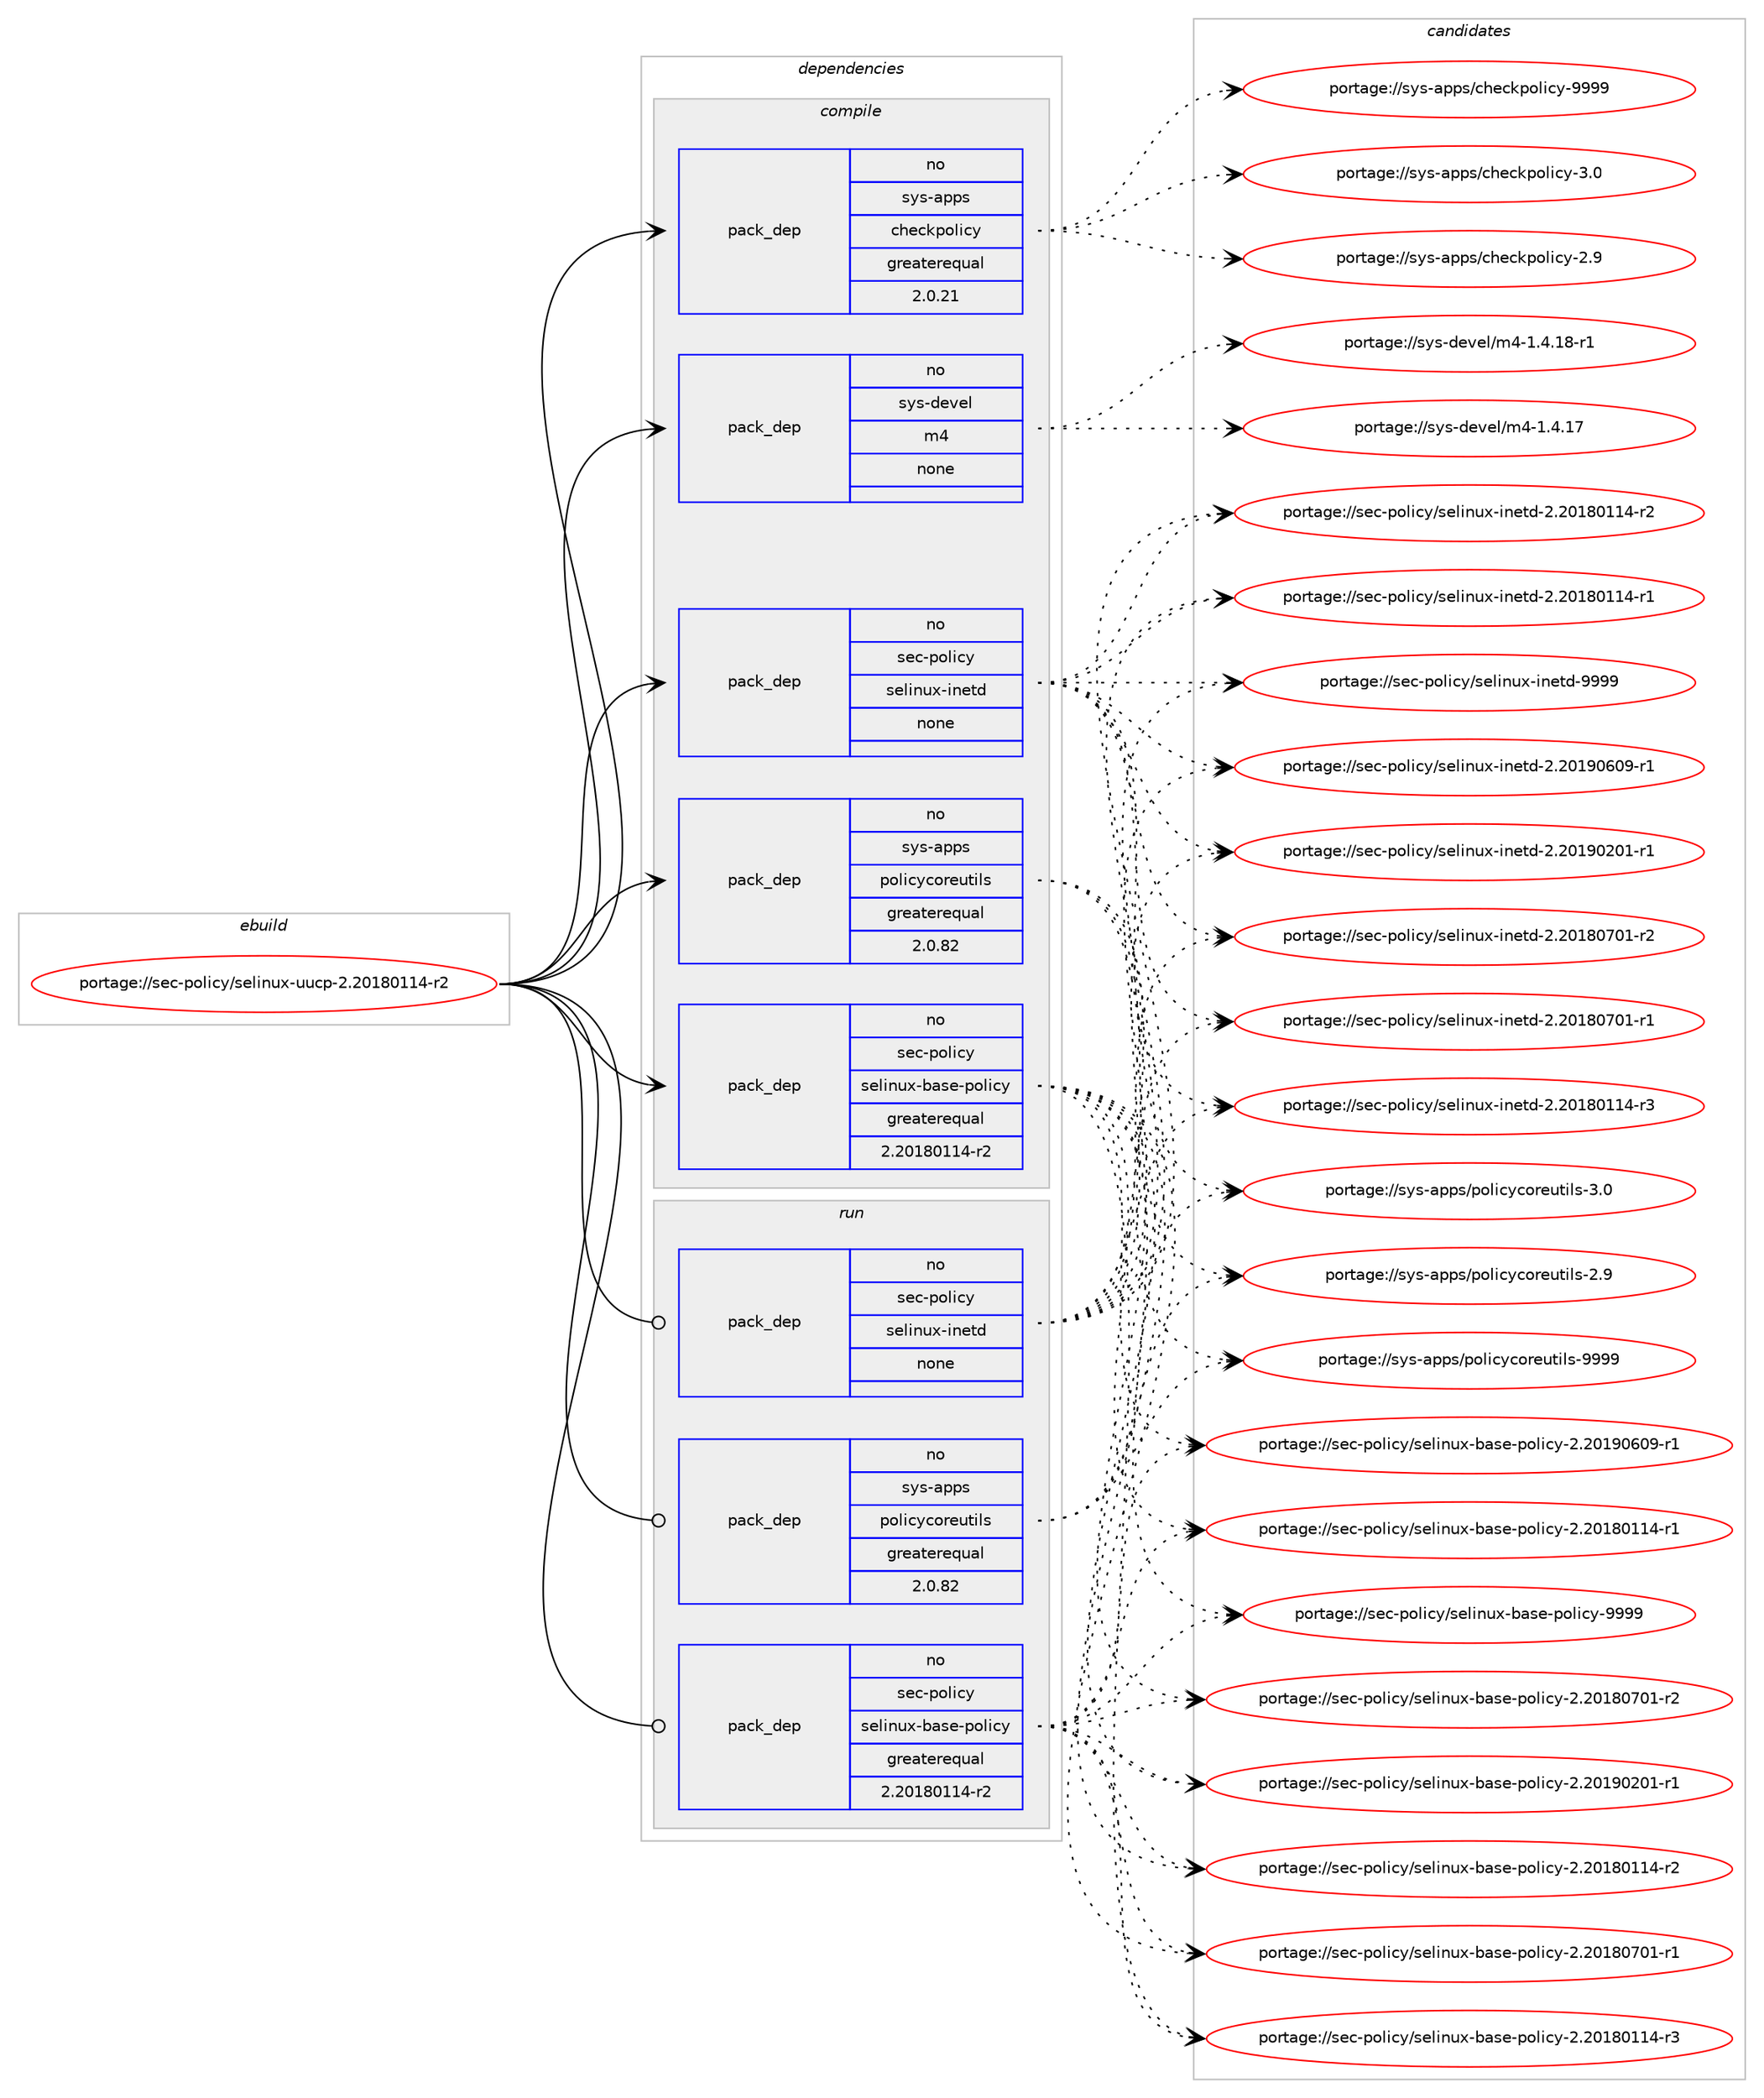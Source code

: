 digraph prolog {

# *************
# Graph options
# *************

newrank=true;
concentrate=true;
compound=true;
graph [rankdir=LR,fontname=Helvetica,fontsize=10,ranksep=1.5];#, ranksep=2.5, nodesep=0.2];
edge  [arrowhead=vee];
node  [fontname=Helvetica,fontsize=10];

# **********
# The ebuild
# **********

subgraph cluster_leftcol {
color=gray;
rank=same;
label=<<i>ebuild</i>>;
id [label="portage://sec-policy/selinux-uucp-2.20180114-r2", color=red, width=4, href="../sec-policy/selinux-uucp-2.20180114-r2.svg"];
}

# ****************
# The dependencies
# ****************

subgraph cluster_midcol {
color=gray;
label=<<i>dependencies</i>>;
subgraph cluster_compile {
fillcolor="#eeeeee";
style=filled;
label=<<i>compile</i>>;
subgraph pack51492 {
dependency67501 [label=<<TABLE BORDER="0" CELLBORDER="1" CELLSPACING="0" CELLPADDING="4" WIDTH="220"><TR><TD ROWSPAN="6" CELLPADDING="30">pack_dep</TD></TR><TR><TD WIDTH="110">no</TD></TR><TR><TD>sec-policy</TD></TR><TR><TD>selinux-base-policy</TD></TR><TR><TD>greaterequal</TD></TR><TR><TD>2.20180114-r2</TD></TR></TABLE>>, shape=none, color=blue];
}
id:e -> dependency67501:w [weight=20,style="solid",arrowhead="vee"];
subgraph pack51493 {
dependency67502 [label=<<TABLE BORDER="0" CELLBORDER="1" CELLSPACING="0" CELLPADDING="4" WIDTH="220"><TR><TD ROWSPAN="6" CELLPADDING="30">pack_dep</TD></TR><TR><TD WIDTH="110">no</TD></TR><TR><TD>sec-policy</TD></TR><TR><TD>selinux-inetd</TD></TR><TR><TD>none</TD></TR><TR><TD></TD></TR></TABLE>>, shape=none, color=blue];
}
id:e -> dependency67502:w [weight=20,style="solid",arrowhead="vee"];
subgraph pack51494 {
dependency67503 [label=<<TABLE BORDER="0" CELLBORDER="1" CELLSPACING="0" CELLPADDING="4" WIDTH="220"><TR><TD ROWSPAN="6" CELLPADDING="30">pack_dep</TD></TR><TR><TD WIDTH="110">no</TD></TR><TR><TD>sys-apps</TD></TR><TR><TD>checkpolicy</TD></TR><TR><TD>greaterequal</TD></TR><TR><TD>2.0.21</TD></TR></TABLE>>, shape=none, color=blue];
}
id:e -> dependency67503:w [weight=20,style="solid",arrowhead="vee"];
subgraph pack51495 {
dependency67504 [label=<<TABLE BORDER="0" CELLBORDER="1" CELLSPACING="0" CELLPADDING="4" WIDTH="220"><TR><TD ROWSPAN="6" CELLPADDING="30">pack_dep</TD></TR><TR><TD WIDTH="110">no</TD></TR><TR><TD>sys-apps</TD></TR><TR><TD>policycoreutils</TD></TR><TR><TD>greaterequal</TD></TR><TR><TD>2.0.82</TD></TR></TABLE>>, shape=none, color=blue];
}
id:e -> dependency67504:w [weight=20,style="solid",arrowhead="vee"];
subgraph pack51496 {
dependency67505 [label=<<TABLE BORDER="0" CELLBORDER="1" CELLSPACING="0" CELLPADDING="4" WIDTH="220"><TR><TD ROWSPAN="6" CELLPADDING="30">pack_dep</TD></TR><TR><TD WIDTH="110">no</TD></TR><TR><TD>sys-devel</TD></TR><TR><TD>m4</TD></TR><TR><TD>none</TD></TR><TR><TD></TD></TR></TABLE>>, shape=none, color=blue];
}
id:e -> dependency67505:w [weight=20,style="solid",arrowhead="vee"];
}
subgraph cluster_compileandrun {
fillcolor="#eeeeee";
style=filled;
label=<<i>compile and run</i>>;
}
subgraph cluster_run {
fillcolor="#eeeeee";
style=filled;
label=<<i>run</i>>;
subgraph pack51497 {
dependency67506 [label=<<TABLE BORDER="0" CELLBORDER="1" CELLSPACING="0" CELLPADDING="4" WIDTH="220"><TR><TD ROWSPAN="6" CELLPADDING="30">pack_dep</TD></TR><TR><TD WIDTH="110">no</TD></TR><TR><TD>sec-policy</TD></TR><TR><TD>selinux-base-policy</TD></TR><TR><TD>greaterequal</TD></TR><TR><TD>2.20180114-r2</TD></TR></TABLE>>, shape=none, color=blue];
}
id:e -> dependency67506:w [weight=20,style="solid",arrowhead="odot"];
subgraph pack51498 {
dependency67507 [label=<<TABLE BORDER="0" CELLBORDER="1" CELLSPACING="0" CELLPADDING="4" WIDTH="220"><TR><TD ROWSPAN="6" CELLPADDING="30">pack_dep</TD></TR><TR><TD WIDTH="110">no</TD></TR><TR><TD>sec-policy</TD></TR><TR><TD>selinux-inetd</TD></TR><TR><TD>none</TD></TR><TR><TD></TD></TR></TABLE>>, shape=none, color=blue];
}
id:e -> dependency67507:w [weight=20,style="solid",arrowhead="odot"];
subgraph pack51499 {
dependency67508 [label=<<TABLE BORDER="0" CELLBORDER="1" CELLSPACING="0" CELLPADDING="4" WIDTH="220"><TR><TD ROWSPAN="6" CELLPADDING="30">pack_dep</TD></TR><TR><TD WIDTH="110">no</TD></TR><TR><TD>sys-apps</TD></TR><TR><TD>policycoreutils</TD></TR><TR><TD>greaterequal</TD></TR><TR><TD>2.0.82</TD></TR></TABLE>>, shape=none, color=blue];
}
id:e -> dependency67508:w [weight=20,style="solid",arrowhead="odot"];
}
}

# **************
# The candidates
# **************

subgraph cluster_choices {
rank=same;
color=gray;
label=<<i>candidates</i>>;

subgraph choice51492 {
color=black;
nodesep=1;
choice1151019945112111108105991214711510110810511011712045989711510145112111108105991214557575757 [label="portage://sec-policy/selinux-base-policy-9999", color=red, width=4,href="../sec-policy/selinux-base-policy-9999.svg"];
choice11510199451121111081059912147115101108105110117120459897115101451121111081059912145504650484957485448574511449 [label="portage://sec-policy/selinux-base-policy-2.20190609-r1", color=red, width=4,href="../sec-policy/selinux-base-policy-2.20190609-r1.svg"];
choice11510199451121111081059912147115101108105110117120459897115101451121111081059912145504650484957485048494511449 [label="portage://sec-policy/selinux-base-policy-2.20190201-r1", color=red, width=4,href="../sec-policy/selinux-base-policy-2.20190201-r1.svg"];
choice11510199451121111081059912147115101108105110117120459897115101451121111081059912145504650484956485548494511450 [label="portage://sec-policy/selinux-base-policy-2.20180701-r2", color=red, width=4,href="../sec-policy/selinux-base-policy-2.20180701-r2.svg"];
choice11510199451121111081059912147115101108105110117120459897115101451121111081059912145504650484956485548494511449 [label="portage://sec-policy/selinux-base-policy-2.20180701-r1", color=red, width=4,href="../sec-policy/selinux-base-policy-2.20180701-r1.svg"];
choice11510199451121111081059912147115101108105110117120459897115101451121111081059912145504650484956484949524511451 [label="portage://sec-policy/selinux-base-policy-2.20180114-r3", color=red, width=4,href="../sec-policy/selinux-base-policy-2.20180114-r3.svg"];
choice11510199451121111081059912147115101108105110117120459897115101451121111081059912145504650484956484949524511450 [label="portage://sec-policy/selinux-base-policy-2.20180114-r2", color=red, width=4,href="../sec-policy/selinux-base-policy-2.20180114-r2.svg"];
choice11510199451121111081059912147115101108105110117120459897115101451121111081059912145504650484956484949524511449 [label="portage://sec-policy/selinux-base-policy-2.20180114-r1", color=red, width=4,href="../sec-policy/selinux-base-policy-2.20180114-r1.svg"];
dependency67501:e -> choice1151019945112111108105991214711510110810511011712045989711510145112111108105991214557575757:w [style=dotted,weight="100"];
dependency67501:e -> choice11510199451121111081059912147115101108105110117120459897115101451121111081059912145504650484957485448574511449:w [style=dotted,weight="100"];
dependency67501:e -> choice11510199451121111081059912147115101108105110117120459897115101451121111081059912145504650484957485048494511449:w [style=dotted,weight="100"];
dependency67501:e -> choice11510199451121111081059912147115101108105110117120459897115101451121111081059912145504650484956485548494511450:w [style=dotted,weight="100"];
dependency67501:e -> choice11510199451121111081059912147115101108105110117120459897115101451121111081059912145504650484956485548494511449:w [style=dotted,weight="100"];
dependency67501:e -> choice11510199451121111081059912147115101108105110117120459897115101451121111081059912145504650484956484949524511451:w [style=dotted,weight="100"];
dependency67501:e -> choice11510199451121111081059912147115101108105110117120459897115101451121111081059912145504650484956484949524511450:w [style=dotted,weight="100"];
dependency67501:e -> choice11510199451121111081059912147115101108105110117120459897115101451121111081059912145504650484956484949524511449:w [style=dotted,weight="100"];
}
subgraph choice51493 {
color=black;
nodesep=1;
choice11510199451121111081059912147115101108105110117120451051101011161004557575757 [label="portage://sec-policy/selinux-inetd-9999", color=red, width=4,href="../sec-policy/selinux-inetd-9999.svg"];
choice115101994511211110810599121471151011081051101171204510511010111610045504650484957485448574511449 [label="portage://sec-policy/selinux-inetd-2.20190609-r1", color=red, width=4,href="../sec-policy/selinux-inetd-2.20190609-r1.svg"];
choice115101994511211110810599121471151011081051101171204510511010111610045504650484957485048494511449 [label="portage://sec-policy/selinux-inetd-2.20190201-r1", color=red, width=4,href="../sec-policy/selinux-inetd-2.20190201-r1.svg"];
choice115101994511211110810599121471151011081051101171204510511010111610045504650484956485548494511450 [label="portage://sec-policy/selinux-inetd-2.20180701-r2", color=red, width=4,href="../sec-policy/selinux-inetd-2.20180701-r2.svg"];
choice115101994511211110810599121471151011081051101171204510511010111610045504650484956485548494511449 [label="portage://sec-policy/selinux-inetd-2.20180701-r1", color=red, width=4,href="../sec-policy/selinux-inetd-2.20180701-r1.svg"];
choice115101994511211110810599121471151011081051101171204510511010111610045504650484956484949524511451 [label="portage://sec-policy/selinux-inetd-2.20180114-r3", color=red, width=4,href="../sec-policy/selinux-inetd-2.20180114-r3.svg"];
choice115101994511211110810599121471151011081051101171204510511010111610045504650484956484949524511450 [label="portage://sec-policy/selinux-inetd-2.20180114-r2", color=red, width=4,href="../sec-policy/selinux-inetd-2.20180114-r2.svg"];
choice115101994511211110810599121471151011081051101171204510511010111610045504650484956484949524511449 [label="portage://sec-policy/selinux-inetd-2.20180114-r1", color=red, width=4,href="../sec-policy/selinux-inetd-2.20180114-r1.svg"];
dependency67502:e -> choice11510199451121111081059912147115101108105110117120451051101011161004557575757:w [style=dotted,weight="100"];
dependency67502:e -> choice115101994511211110810599121471151011081051101171204510511010111610045504650484957485448574511449:w [style=dotted,weight="100"];
dependency67502:e -> choice115101994511211110810599121471151011081051101171204510511010111610045504650484957485048494511449:w [style=dotted,weight="100"];
dependency67502:e -> choice115101994511211110810599121471151011081051101171204510511010111610045504650484956485548494511450:w [style=dotted,weight="100"];
dependency67502:e -> choice115101994511211110810599121471151011081051101171204510511010111610045504650484956485548494511449:w [style=dotted,weight="100"];
dependency67502:e -> choice115101994511211110810599121471151011081051101171204510511010111610045504650484956484949524511451:w [style=dotted,weight="100"];
dependency67502:e -> choice115101994511211110810599121471151011081051101171204510511010111610045504650484956484949524511450:w [style=dotted,weight="100"];
dependency67502:e -> choice115101994511211110810599121471151011081051101171204510511010111610045504650484956484949524511449:w [style=dotted,weight="100"];
}
subgraph choice51494 {
color=black;
nodesep=1;
choice1151211154597112112115479910410199107112111108105991214557575757 [label="portage://sys-apps/checkpolicy-9999", color=red, width=4,href="../sys-apps/checkpolicy-9999.svg"];
choice11512111545971121121154799104101991071121111081059912145514648 [label="portage://sys-apps/checkpolicy-3.0", color=red, width=4,href="../sys-apps/checkpolicy-3.0.svg"];
choice11512111545971121121154799104101991071121111081059912145504657 [label="portage://sys-apps/checkpolicy-2.9", color=red, width=4,href="../sys-apps/checkpolicy-2.9.svg"];
dependency67503:e -> choice1151211154597112112115479910410199107112111108105991214557575757:w [style=dotted,weight="100"];
dependency67503:e -> choice11512111545971121121154799104101991071121111081059912145514648:w [style=dotted,weight="100"];
dependency67503:e -> choice11512111545971121121154799104101991071121111081059912145504657:w [style=dotted,weight="100"];
}
subgraph choice51495 {
color=black;
nodesep=1;
choice11512111545971121121154711211110810599121991111141011171161051081154557575757 [label="portage://sys-apps/policycoreutils-9999", color=red, width=4,href="../sys-apps/policycoreutils-9999.svg"];
choice115121115459711211211547112111108105991219911111410111711610510811545514648 [label="portage://sys-apps/policycoreutils-3.0", color=red, width=4,href="../sys-apps/policycoreutils-3.0.svg"];
choice115121115459711211211547112111108105991219911111410111711610510811545504657 [label="portage://sys-apps/policycoreutils-2.9", color=red, width=4,href="../sys-apps/policycoreutils-2.9.svg"];
dependency67504:e -> choice11512111545971121121154711211110810599121991111141011171161051081154557575757:w [style=dotted,weight="100"];
dependency67504:e -> choice115121115459711211211547112111108105991219911111410111711610510811545514648:w [style=dotted,weight="100"];
dependency67504:e -> choice115121115459711211211547112111108105991219911111410111711610510811545504657:w [style=dotted,weight="100"];
}
subgraph choice51496 {
color=black;
nodesep=1;
choice115121115451001011181011084710952454946524649564511449 [label="portage://sys-devel/m4-1.4.18-r1", color=red, width=4,href="../sys-devel/m4-1.4.18-r1.svg"];
choice11512111545100101118101108471095245494652464955 [label="portage://sys-devel/m4-1.4.17", color=red, width=4,href="../sys-devel/m4-1.4.17.svg"];
dependency67505:e -> choice115121115451001011181011084710952454946524649564511449:w [style=dotted,weight="100"];
dependency67505:e -> choice11512111545100101118101108471095245494652464955:w [style=dotted,weight="100"];
}
subgraph choice51497 {
color=black;
nodesep=1;
choice1151019945112111108105991214711510110810511011712045989711510145112111108105991214557575757 [label="portage://sec-policy/selinux-base-policy-9999", color=red, width=4,href="../sec-policy/selinux-base-policy-9999.svg"];
choice11510199451121111081059912147115101108105110117120459897115101451121111081059912145504650484957485448574511449 [label="portage://sec-policy/selinux-base-policy-2.20190609-r1", color=red, width=4,href="../sec-policy/selinux-base-policy-2.20190609-r1.svg"];
choice11510199451121111081059912147115101108105110117120459897115101451121111081059912145504650484957485048494511449 [label="portage://sec-policy/selinux-base-policy-2.20190201-r1", color=red, width=4,href="../sec-policy/selinux-base-policy-2.20190201-r1.svg"];
choice11510199451121111081059912147115101108105110117120459897115101451121111081059912145504650484956485548494511450 [label="portage://sec-policy/selinux-base-policy-2.20180701-r2", color=red, width=4,href="../sec-policy/selinux-base-policy-2.20180701-r2.svg"];
choice11510199451121111081059912147115101108105110117120459897115101451121111081059912145504650484956485548494511449 [label="portage://sec-policy/selinux-base-policy-2.20180701-r1", color=red, width=4,href="../sec-policy/selinux-base-policy-2.20180701-r1.svg"];
choice11510199451121111081059912147115101108105110117120459897115101451121111081059912145504650484956484949524511451 [label="portage://sec-policy/selinux-base-policy-2.20180114-r3", color=red, width=4,href="../sec-policy/selinux-base-policy-2.20180114-r3.svg"];
choice11510199451121111081059912147115101108105110117120459897115101451121111081059912145504650484956484949524511450 [label="portage://sec-policy/selinux-base-policy-2.20180114-r2", color=red, width=4,href="../sec-policy/selinux-base-policy-2.20180114-r2.svg"];
choice11510199451121111081059912147115101108105110117120459897115101451121111081059912145504650484956484949524511449 [label="portage://sec-policy/selinux-base-policy-2.20180114-r1", color=red, width=4,href="../sec-policy/selinux-base-policy-2.20180114-r1.svg"];
dependency67506:e -> choice1151019945112111108105991214711510110810511011712045989711510145112111108105991214557575757:w [style=dotted,weight="100"];
dependency67506:e -> choice11510199451121111081059912147115101108105110117120459897115101451121111081059912145504650484957485448574511449:w [style=dotted,weight="100"];
dependency67506:e -> choice11510199451121111081059912147115101108105110117120459897115101451121111081059912145504650484957485048494511449:w [style=dotted,weight="100"];
dependency67506:e -> choice11510199451121111081059912147115101108105110117120459897115101451121111081059912145504650484956485548494511450:w [style=dotted,weight="100"];
dependency67506:e -> choice11510199451121111081059912147115101108105110117120459897115101451121111081059912145504650484956485548494511449:w [style=dotted,weight="100"];
dependency67506:e -> choice11510199451121111081059912147115101108105110117120459897115101451121111081059912145504650484956484949524511451:w [style=dotted,weight="100"];
dependency67506:e -> choice11510199451121111081059912147115101108105110117120459897115101451121111081059912145504650484956484949524511450:w [style=dotted,weight="100"];
dependency67506:e -> choice11510199451121111081059912147115101108105110117120459897115101451121111081059912145504650484956484949524511449:w [style=dotted,weight="100"];
}
subgraph choice51498 {
color=black;
nodesep=1;
choice11510199451121111081059912147115101108105110117120451051101011161004557575757 [label="portage://sec-policy/selinux-inetd-9999", color=red, width=4,href="../sec-policy/selinux-inetd-9999.svg"];
choice115101994511211110810599121471151011081051101171204510511010111610045504650484957485448574511449 [label="portage://sec-policy/selinux-inetd-2.20190609-r1", color=red, width=4,href="../sec-policy/selinux-inetd-2.20190609-r1.svg"];
choice115101994511211110810599121471151011081051101171204510511010111610045504650484957485048494511449 [label="portage://sec-policy/selinux-inetd-2.20190201-r1", color=red, width=4,href="../sec-policy/selinux-inetd-2.20190201-r1.svg"];
choice115101994511211110810599121471151011081051101171204510511010111610045504650484956485548494511450 [label="portage://sec-policy/selinux-inetd-2.20180701-r2", color=red, width=4,href="../sec-policy/selinux-inetd-2.20180701-r2.svg"];
choice115101994511211110810599121471151011081051101171204510511010111610045504650484956485548494511449 [label="portage://sec-policy/selinux-inetd-2.20180701-r1", color=red, width=4,href="../sec-policy/selinux-inetd-2.20180701-r1.svg"];
choice115101994511211110810599121471151011081051101171204510511010111610045504650484956484949524511451 [label="portage://sec-policy/selinux-inetd-2.20180114-r3", color=red, width=4,href="../sec-policy/selinux-inetd-2.20180114-r3.svg"];
choice115101994511211110810599121471151011081051101171204510511010111610045504650484956484949524511450 [label="portage://sec-policy/selinux-inetd-2.20180114-r2", color=red, width=4,href="../sec-policy/selinux-inetd-2.20180114-r2.svg"];
choice115101994511211110810599121471151011081051101171204510511010111610045504650484956484949524511449 [label="portage://sec-policy/selinux-inetd-2.20180114-r1", color=red, width=4,href="../sec-policy/selinux-inetd-2.20180114-r1.svg"];
dependency67507:e -> choice11510199451121111081059912147115101108105110117120451051101011161004557575757:w [style=dotted,weight="100"];
dependency67507:e -> choice115101994511211110810599121471151011081051101171204510511010111610045504650484957485448574511449:w [style=dotted,weight="100"];
dependency67507:e -> choice115101994511211110810599121471151011081051101171204510511010111610045504650484957485048494511449:w [style=dotted,weight="100"];
dependency67507:e -> choice115101994511211110810599121471151011081051101171204510511010111610045504650484956485548494511450:w [style=dotted,weight="100"];
dependency67507:e -> choice115101994511211110810599121471151011081051101171204510511010111610045504650484956485548494511449:w [style=dotted,weight="100"];
dependency67507:e -> choice115101994511211110810599121471151011081051101171204510511010111610045504650484956484949524511451:w [style=dotted,weight="100"];
dependency67507:e -> choice115101994511211110810599121471151011081051101171204510511010111610045504650484956484949524511450:w [style=dotted,weight="100"];
dependency67507:e -> choice115101994511211110810599121471151011081051101171204510511010111610045504650484956484949524511449:w [style=dotted,weight="100"];
}
subgraph choice51499 {
color=black;
nodesep=1;
choice11512111545971121121154711211110810599121991111141011171161051081154557575757 [label="portage://sys-apps/policycoreutils-9999", color=red, width=4,href="../sys-apps/policycoreutils-9999.svg"];
choice115121115459711211211547112111108105991219911111410111711610510811545514648 [label="portage://sys-apps/policycoreutils-3.0", color=red, width=4,href="../sys-apps/policycoreutils-3.0.svg"];
choice115121115459711211211547112111108105991219911111410111711610510811545504657 [label="portage://sys-apps/policycoreutils-2.9", color=red, width=4,href="../sys-apps/policycoreutils-2.9.svg"];
dependency67508:e -> choice11512111545971121121154711211110810599121991111141011171161051081154557575757:w [style=dotted,weight="100"];
dependency67508:e -> choice115121115459711211211547112111108105991219911111410111711610510811545514648:w [style=dotted,weight="100"];
dependency67508:e -> choice115121115459711211211547112111108105991219911111410111711610510811545504657:w [style=dotted,weight="100"];
}
}

}
